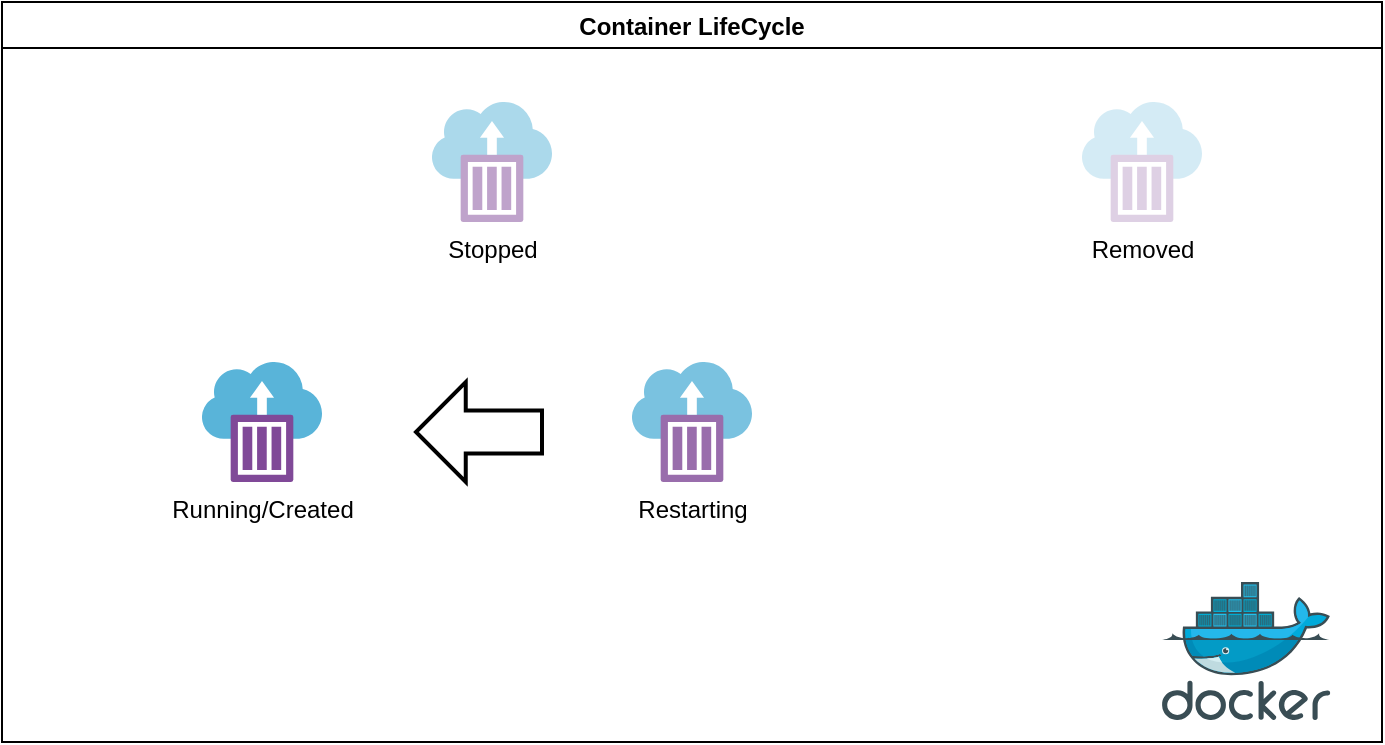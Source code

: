 <mxfile version="12.5.5" type="github"><diagram name="Page-1" id="3e8102d1-ef87-2e61-34e1-82d9a586fe2e"><mxGraphModel dx="865" dy="463" grid="1" gridSize="10" guides="1" tooltips="1" connect="1" arrows="1" fold="1" page="1" pageScale="1" pageWidth="1100" pageHeight="850" background="#ffffff" math="0" shadow="0"><root><mxCell id="0"/><mxCell id="1" parent="0"/><mxCell id="EwfdZJhxSnOGu6uhAd5J-16" value="Container LifeCycle" style="swimlane;labelBackgroundColor=none;" vertex="1" parent="1"><mxGeometry x="140" y="70" width="690" height="370" as="geometry"/></mxCell><mxCell id="EwfdZJhxSnOGu6uhAd5J-1" value="" style="aspect=fixed;html=1;points=[];align=center;image;fontSize=12;image=img/lib/mscae/Docker.svg;" vertex="1" parent="EwfdZJhxSnOGu6uhAd5J-16"><mxGeometry x="580" y="290" width="84.15" height="69" as="geometry"/></mxCell><mxCell id="EwfdZJhxSnOGu6uhAd5J-3" value="Running/Created" style="aspect=fixed;html=1;points=[];align=center;image;fontSize=12;image=img/lib/mscae/Container_Instances.svg;imageBackground=none;fillOpacity=100;labelBackgroundColor=none;fontStyle=0;flipV=0;" vertex="1" parent="EwfdZJhxSnOGu6uhAd5J-16"><mxGeometry x="100" y="180" width="60" height="60" as="geometry"/></mxCell><mxCell id="EwfdZJhxSnOGu6uhAd5J-5" value="Stopped" style="aspect=fixed;html=1;points=[];align=center;image;fontSize=12;image=img/lib/mscae/Container_Instances.svg;imageBackground=none;fillOpacity=50;labelBackgroundColor=none;flipV=0;" vertex="1" parent="EwfdZJhxSnOGu6uhAd5J-16"><mxGeometry x="215" y="50" width="60" height="60" as="geometry"/></mxCell><mxCell id="EwfdZJhxSnOGu6uhAd5J-6" value="Removed" style="aspect=fixed;html=1;points=[];align=center;image;fontSize=12;image=img/lib/mscae/Container_Instances.svg;imageBackground=none;fillOpacity=25;labelBackgroundColor=none;" vertex="1" parent="EwfdZJhxSnOGu6uhAd5J-16"><mxGeometry x="540" y="50" width="60" height="60" as="geometry"/></mxCell><mxCell id="EwfdZJhxSnOGu6uhAd5J-4" value="Restarting" style="aspect=fixed;html=1;points=[];align=center;image;fontSize=12;image=img/lib/mscae/Container_Instances.svg;imageBackground=none;fillOpacity=80;labelBackgroundColor=none;fontStyle=0;flipV=0;" vertex="1" parent="EwfdZJhxSnOGu6uhAd5J-16"><mxGeometry x="315" y="180" width="60" height="60" as="geometry"/></mxCell><mxCell id="EwfdZJhxSnOGu6uhAd5J-28" value="" style="shape=image;html=1;verticalAlign=top;verticalLabelPosition=bottom;labelBackgroundColor=#ffffff;imageAspect=0;aspect=fixed;image=https://cdn2.iconfinder.com/data/icons/essential-web-5/50/point-right-arrow-curve-forward-128.png" vertex="1" parent="EwfdZJhxSnOGu6uhAd5J-16"><mxGeometry x="127" y="70" width="88" height="88" as="geometry"/></mxCell><mxCell id="EwfdZJhxSnOGu6uhAd5J-29" value="" style="shape=image;html=1;verticalAlign=top;verticalLabelPosition=bottom;labelBackgroundColor=#ffffff;imageAspect=0;aspect=fixed;image=https://cdn2.iconfinder.com/data/icons/essential-web-5/50/point-right-arrow-curve-forward-128.png;rotation=90;" vertex="1" parent="EwfdZJhxSnOGu6uhAd5J-16"><mxGeometry x="280" y="80" width="88" height="88" as="geometry"/></mxCell><mxCell id="EwfdZJhxSnOGu6uhAd5J-32" value="" style="shape=mxgraph.arrows.arrow_left;html=1;verticalLabelPosition=bottom;verticalAlign=top;strokeWidth=2;strokeColor=#000000;labelBackgroundColor=none;" vertex="1" parent="EwfdZJhxSnOGu6uhAd5J-16"><mxGeometry x="207" y="190" width="63" height="50" as="geometry"/></mxCell></root></mxGraphModel></diagram></mxfile>